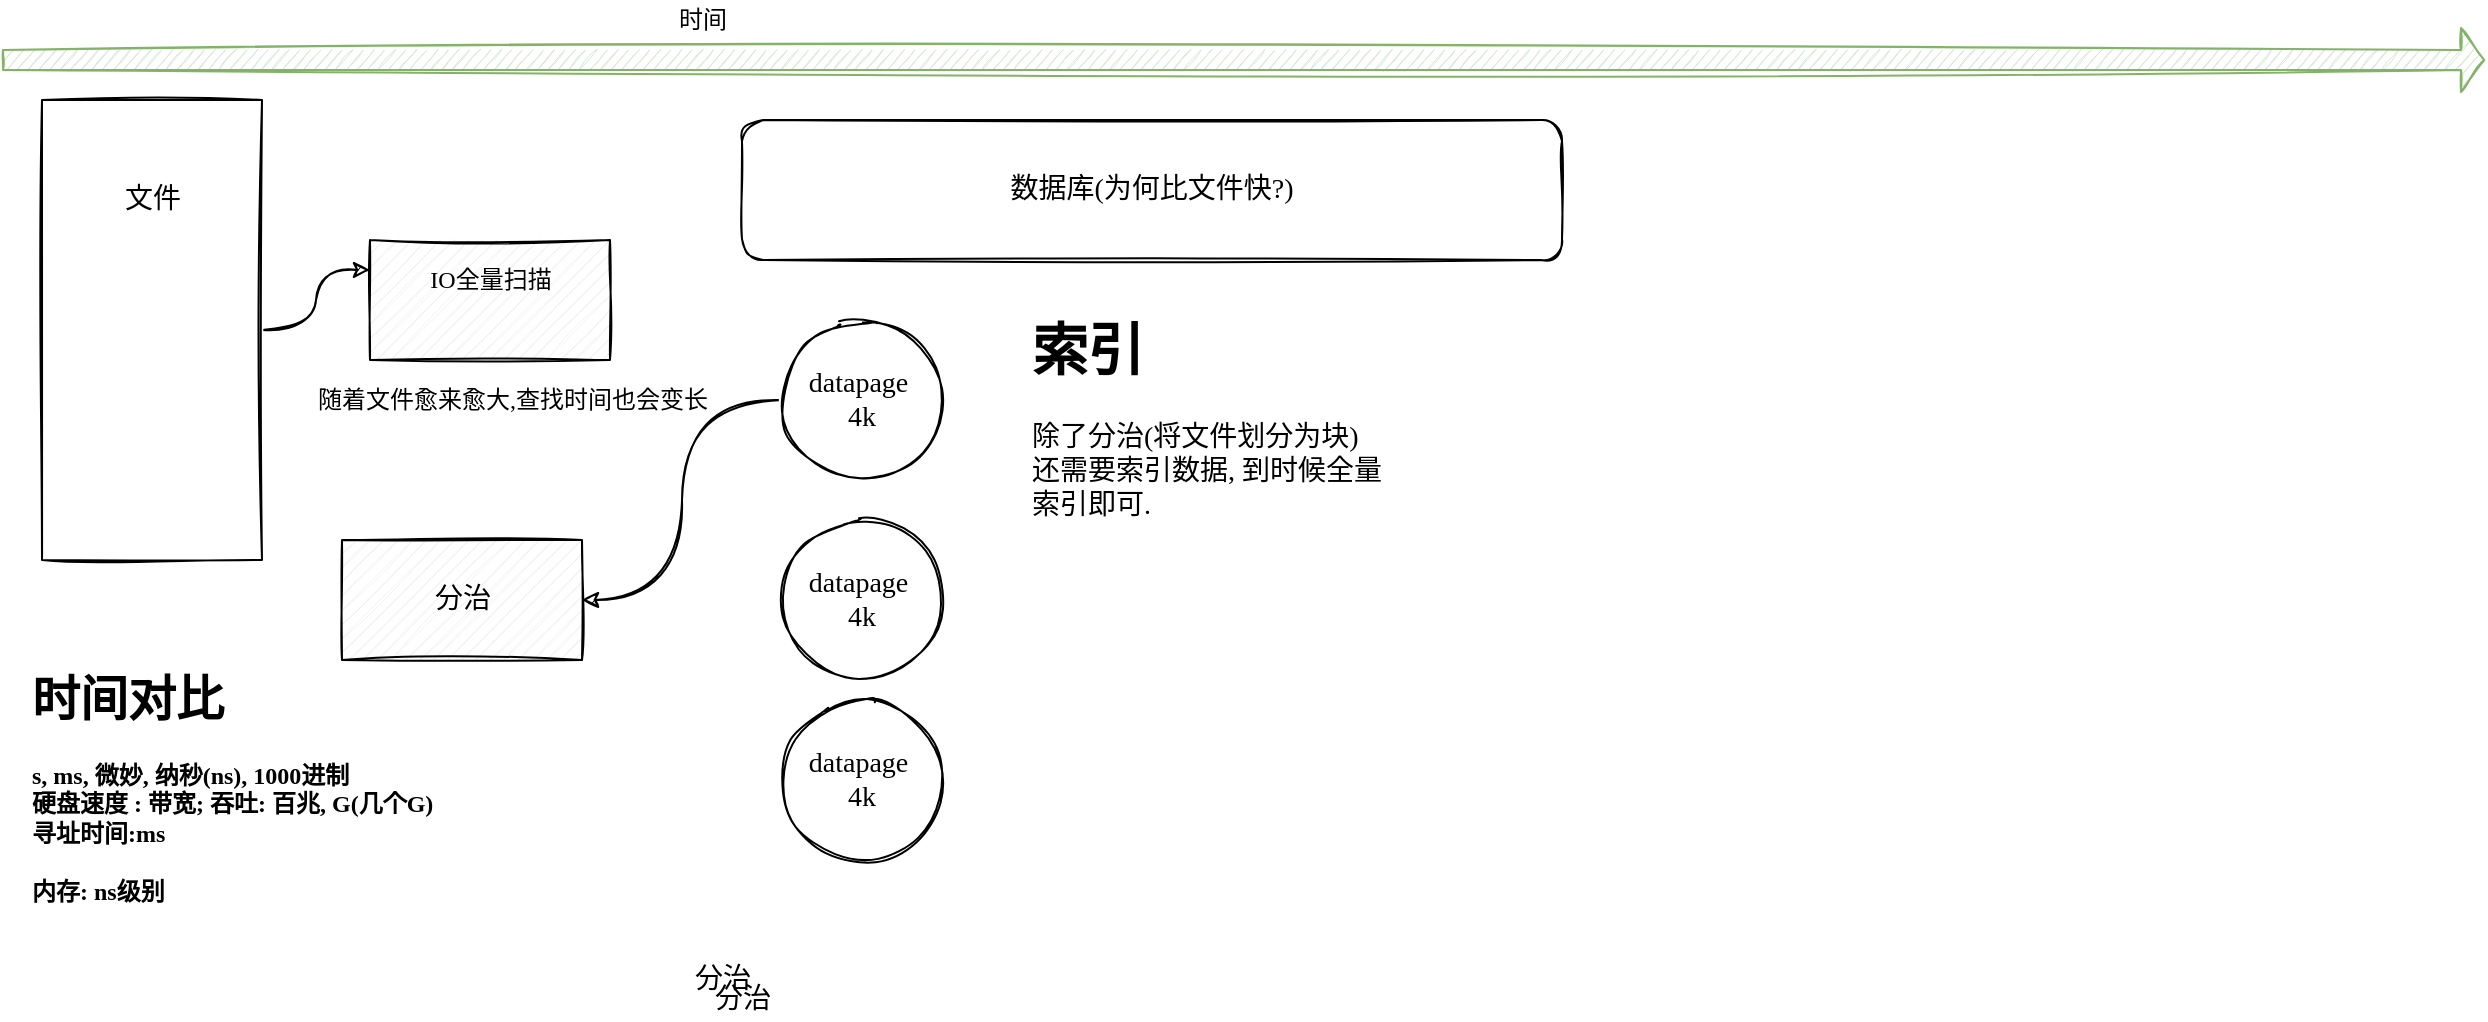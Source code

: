 <mxfile version="17.1.0" type="github">
  <diagram id="DEa69ErbjfxZWZCwauyj" name="Page-1">
    <mxGraphModel dx="1146" dy="592" grid="1" gridSize="10" guides="1" tooltips="1" connect="1" arrows="1" fold="1" page="1" pageScale="1" pageWidth="827" pageHeight="1169" math="0" shadow="0">
      <root>
        <mxCell id="0" />
        <mxCell id="1" parent="0" />
        <mxCell id="OS9RA0seU2cUAP2cbO_q-2" value="" style="shape=flexArrow;endArrow=classic;html=1;rounded=1;endWidth=21;endSize=3.52;fillColor=#d5e8d4;strokeColor=#82b366;curved=1;sketch=1;" edge="1" parent="1">
          <mxGeometry width="50" height="50" relative="1" as="geometry">
            <mxPoint x="110" y="160" as="sourcePoint" />
            <mxPoint x="1351.569" y="160" as="targetPoint" />
          </mxGeometry>
        </mxCell>
        <mxCell id="OS9RA0seU2cUAP2cbO_q-4" value="时间" style="text;html=1;align=center;verticalAlign=middle;resizable=0;points=[];autosize=1;strokeColor=none;fillColor=none;" vertex="1" parent="1">
          <mxGeometry x="440" y="130" width="40" height="20" as="geometry" />
        </mxCell>
        <mxCell id="OS9RA0seU2cUAP2cbO_q-13" style="edgeStyle=orthogonalEdgeStyle;curved=1;rounded=1;sketch=1;orthogonalLoop=1;jettySize=auto;html=1;exitX=0.5;exitY=0;exitDx=0;exitDy=0;entryX=0;entryY=0.25;entryDx=0;entryDy=0;entryPerimeter=0;fontFamily=Comic Sans MS;" edge="1" parent="1" source="OS9RA0seU2cUAP2cbO_q-7" target="OS9RA0seU2cUAP2cbO_q-11">
          <mxGeometry relative="1" as="geometry" />
        </mxCell>
        <mxCell id="OS9RA0seU2cUAP2cbO_q-7" value="" style="rounded=0;whiteSpace=wrap;html=1;sketch=1;rotation=90;" vertex="1" parent="1">
          <mxGeometry x="70" y="240" width="230" height="110" as="geometry" />
        </mxCell>
        <mxCell id="OS9RA0seU2cUAP2cbO_q-8" value="&lt;font style=&quot;font-size: 14px&quot; face=&quot;Comic Sans MS&quot;&gt;文件&lt;/font&gt;" style="text;html=1;align=center;verticalAlign=middle;resizable=0;points=[];autosize=1;strokeColor=none;fillColor=none;" vertex="1" parent="1">
          <mxGeometry x="165" y="220" width="40" height="20" as="geometry" />
        </mxCell>
        <mxCell id="OS9RA0seU2cUAP2cbO_q-10" value="&lt;h1&gt;&lt;font face=&quot;Comic Sans MS&quot;&gt;时间对比&lt;/font&gt;&lt;/h1&gt;&lt;div&gt;&lt;b&gt;&lt;font face=&quot;Comic Sans MS&quot;&gt;s, ms, 微妙, 纳秒(ns), 1000进制&lt;/font&gt;&lt;/b&gt;&lt;/div&gt;&lt;div&gt;&lt;b&gt;&lt;font face=&quot;Comic Sans MS&quot;&gt;硬盘速度 : 带宽; 吞吐: 百兆, G(几个G)&lt;/font&gt;&lt;/b&gt;&lt;/div&gt;&lt;div&gt;&lt;b&gt;&lt;font face=&quot;Comic Sans MS&quot;&gt;寻址时间:ms&amp;nbsp;&lt;/font&gt;&lt;/b&gt;&lt;/div&gt;&lt;div&gt;&lt;b&gt;&lt;font face=&quot;Comic Sans MS&quot;&gt;&lt;br&gt;&lt;/font&gt;&lt;/b&gt;&lt;/div&gt;&lt;div&gt;&lt;b&gt;&lt;font face=&quot;Comic Sans MS&quot;&gt;内存: ns级别&lt;/font&gt;&lt;/b&gt;&lt;/div&gt;" style="text;html=1;strokeColor=none;fillColor=none;spacing=5;spacingTop=-20;whiteSpace=wrap;overflow=hidden;rounded=0;sketch=1;" vertex="1" parent="1">
          <mxGeometry x="120" y="460" width="250" height="150" as="geometry" />
        </mxCell>
        <mxCell id="OS9RA0seU2cUAP2cbO_q-11" value="" style="verticalLabelPosition=bottom;verticalAlign=top;html=1;shape=mxgraph.basic.patternFillRect;fillStyle=diag;step=5;fillStrokeWidth=0.2;fillStrokeColor=#dddddd;rounded=1;sketch=1;fontFamily=Comic Sans MS;" vertex="1" parent="1">
          <mxGeometry x="294" y="250" width="120" height="60" as="geometry" />
        </mxCell>
        <mxCell id="OS9RA0seU2cUAP2cbO_q-12" value="IO全量扫描" style="text;html=1;align=center;verticalAlign=middle;resizable=0;points=[];autosize=1;strokeColor=none;fillColor=none;fontFamily=Comic Sans MS;" vertex="1" parent="1">
          <mxGeometry x="314" y="260" width="80" height="20" as="geometry" />
        </mxCell>
        <mxCell id="OS9RA0seU2cUAP2cbO_q-14" value="随着文件愈来愈大,查找时间也会变长" style="text;html=1;align=center;verticalAlign=middle;resizable=0;points=[];autosize=1;strokeColor=none;fillColor=none;fontFamily=Comic Sans MS;" vertex="1" parent="1">
          <mxGeometry x="260" y="320" width="210" height="20" as="geometry" />
        </mxCell>
        <mxCell id="OS9RA0seU2cUAP2cbO_q-15" value="&lt;font style=&quot;font-size: 14px&quot;&gt;数据库(为何比文件快?)&lt;/font&gt;" style="rounded=1;whiteSpace=wrap;html=1;sketch=1;fontFamily=Comic Sans MS;" vertex="1" parent="1">
          <mxGeometry x="480" y="190" width="410" height="70" as="geometry" />
        </mxCell>
        <mxCell id="OS9RA0seU2cUAP2cbO_q-24" style="edgeStyle=orthogonalEdgeStyle;curved=1;rounded=1;sketch=1;orthogonalLoop=1;jettySize=auto;html=1;exitX=0;exitY=0.5;exitDx=0;exitDy=0;entryX=1;entryY=0.5;entryDx=0;entryDy=0;entryPerimeter=0;fontFamily=Comic Sans MS;fontSize=14;" edge="1" parent="1" source="OS9RA0seU2cUAP2cbO_q-16" target="OS9RA0seU2cUAP2cbO_q-19">
          <mxGeometry relative="1" as="geometry" />
        </mxCell>
        <mxCell id="OS9RA0seU2cUAP2cbO_q-16" value="datapage&amp;nbsp;&lt;br&gt;4k" style="ellipse;whiteSpace=wrap;html=1;aspect=fixed;rounded=1;sketch=1;fontFamily=Comic Sans MS;fontSize=14;" vertex="1" parent="1">
          <mxGeometry x="500" y="290" width="80" height="80" as="geometry" />
        </mxCell>
        <mxCell id="OS9RA0seU2cUAP2cbO_q-17" value="datapage&amp;nbsp;&lt;br&gt;4k" style="ellipse;whiteSpace=wrap;html=1;aspect=fixed;rounded=1;sketch=1;fontFamily=Comic Sans MS;fontSize=14;" vertex="1" parent="1">
          <mxGeometry x="500" y="390" width="80" height="80" as="geometry" />
        </mxCell>
        <mxCell id="OS9RA0seU2cUAP2cbO_q-18" value="datapage&amp;nbsp;&lt;br&gt;4k" style="ellipse;whiteSpace=wrap;html=1;aspect=fixed;rounded=1;sketch=1;fontFamily=Comic Sans MS;fontSize=14;" vertex="1" parent="1">
          <mxGeometry x="500" y="480" width="80" height="80" as="geometry" />
        </mxCell>
        <mxCell id="OS9RA0seU2cUAP2cbO_q-19" value="" style="verticalLabelPosition=bottom;verticalAlign=top;html=1;shape=mxgraph.basic.patternFillRect;fillStyle=diag;step=5;fillStrokeWidth=0.2;fillStrokeColor=#dddddd;rounded=1;sketch=1;fontFamily=Comic Sans MS;fontSize=14;" vertex="1" parent="1">
          <mxGeometry x="280" y="400" width="120" height="60" as="geometry" />
        </mxCell>
        <mxCell id="OS9RA0seU2cUAP2cbO_q-20" value="分治" style="text;html=1;align=center;verticalAlign=middle;resizable=0;points=[];autosize=1;strokeColor=none;fillColor=none;fontSize=14;fontFamily=Comic Sans MS;" vertex="1" parent="1">
          <mxGeometry x="450" y="610" width="40" height="20" as="geometry" />
        </mxCell>
        <mxCell id="OS9RA0seU2cUAP2cbO_q-21" value="分治" style="text;html=1;align=center;verticalAlign=middle;resizable=0;points=[];autosize=1;strokeColor=none;fillColor=none;fontSize=14;fontFamily=Comic Sans MS;" vertex="1" parent="1">
          <mxGeometry x="460" y="620" width="40" height="20" as="geometry" />
        </mxCell>
        <mxCell id="OS9RA0seU2cUAP2cbO_q-22" value="分治" style="text;html=1;align=center;verticalAlign=middle;resizable=0;points=[];autosize=1;strokeColor=none;fillColor=none;fontSize=14;fontFamily=Comic Sans MS;" vertex="1" parent="1">
          <mxGeometry x="320" y="420" width="40" height="20" as="geometry" />
        </mxCell>
        <mxCell id="OS9RA0seU2cUAP2cbO_q-25" value="&lt;h1&gt;索引&lt;/h1&gt;&lt;div&gt;除了分治(将文件划分为块)&lt;/div&gt;&lt;div&gt;还需要索引数据, 到时候全量索引即可.&lt;/div&gt;" style="text;html=1;strokeColor=none;fillColor=none;spacing=5;spacingTop=-20;whiteSpace=wrap;overflow=hidden;rounded=0;sketch=1;fontFamily=Comic Sans MS;fontSize=14;" vertex="1" parent="1">
          <mxGeometry x="620" y="280" width="190" height="120" as="geometry" />
        </mxCell>
      </root>
    </mxGraphModel>
  </diagram>
</mxfile>
